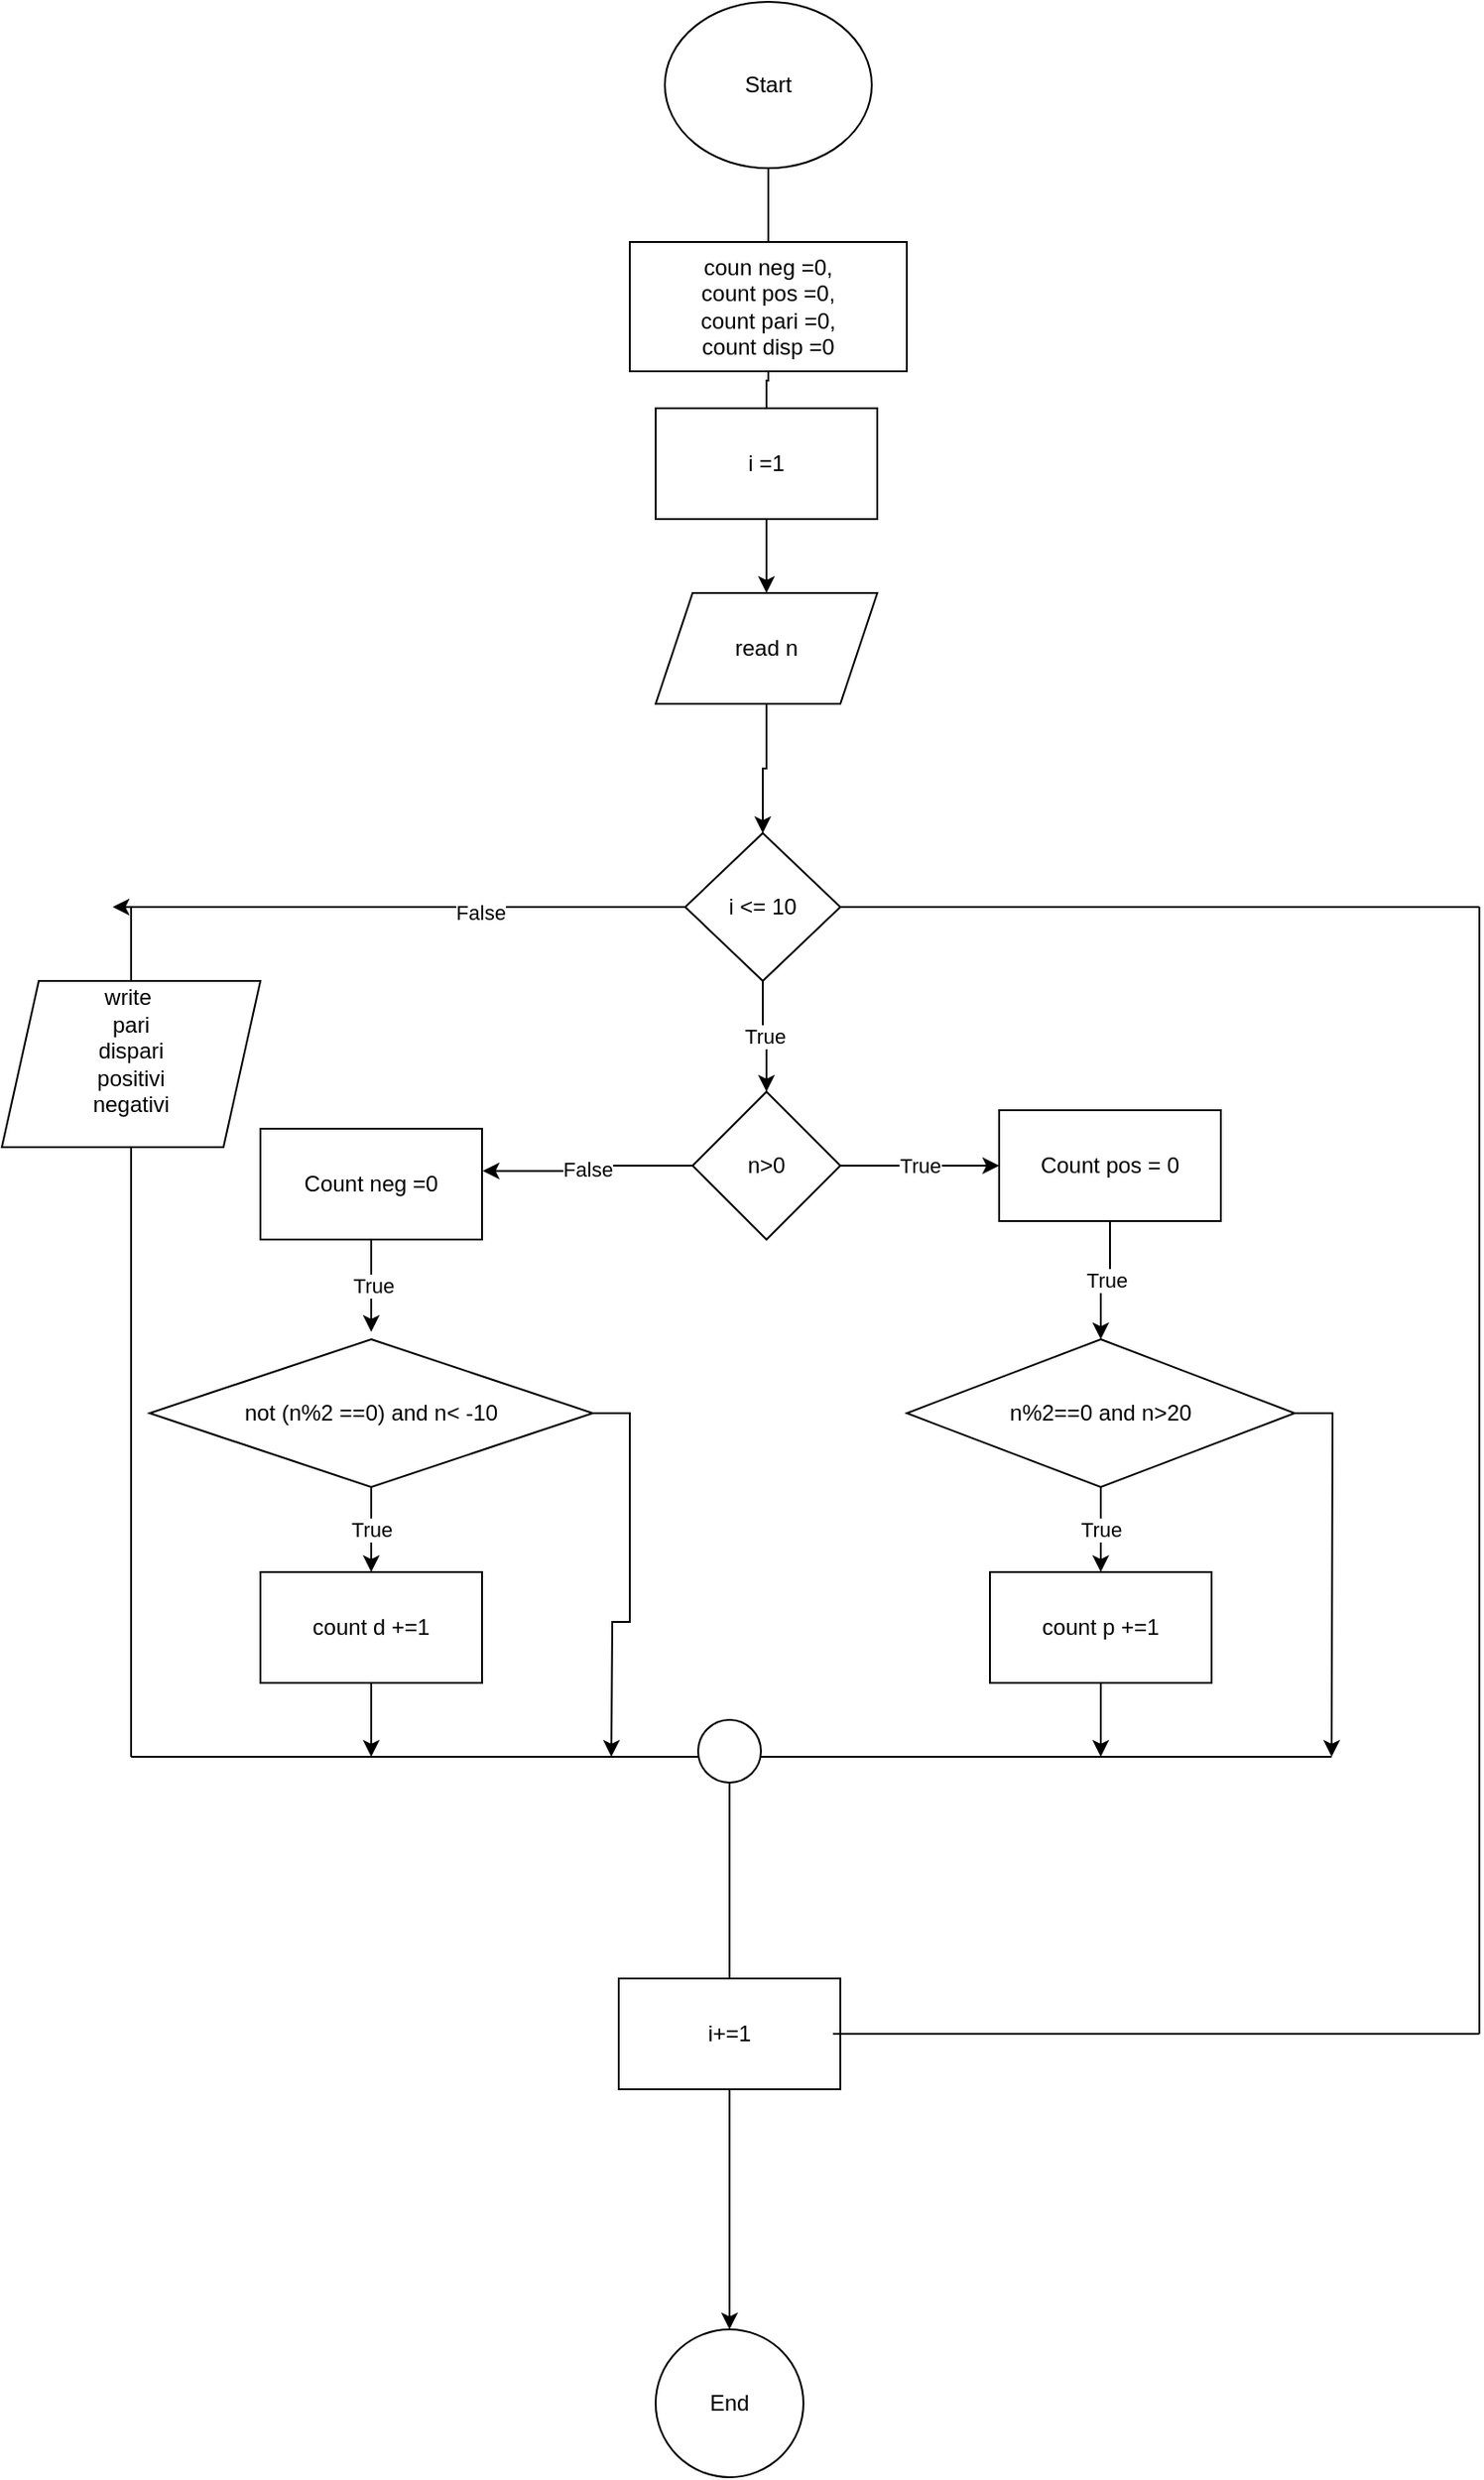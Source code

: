 <mxfile version="26.0.10">
  <diagram name="Pagina-1" id="e4h8mPv8OiZ0_XORUbIF">
    <mxGraphModel dx="1000" dy="1699" grid="1" gridSize="10" guides="1" tooltips="1" connect="1" arrows="1" fold="1" page="1" pageScale="1" pageWidth="827" pageHeight="1169" math="0" shadow="0">
      <root>
        <mxCell id="0" />
        <mxCell id="1" parent="0" />
        <mxCell id="JRqboRrcjH9pOQVbMiWF-3" style="edgeStyle=orthogonalEdgeStyle;rounded=0;orthogonalLoop=1;jettySize=auto;html=1;exitX=0.5;exitY=1;exitDx=0;exitDy=0;entryX=0.5;entryY=0;entryDx=0;entryDy=0;" edge="1" parent="1" source="JRqboRrcjH9pOQVbMiWF-1" target="JRqboRrcjH9pOQVbMiWF-2">
          <mxGeometry relative="1" as="geometry" />
        </mxCell>
        <mxCell id="JRqboRrcjH9pOQVbMiWF-1" value="Start" style="ellipse;whiteSpace=wrap;html=1;" vertex="1" parent="1">
          <mxGeometry x="359" y="-220" width="112" height="90" as="geometry" />
        </mxCell>
        <mxCell id="JRqboRrcjH9pOQVbMiWF-6" style="edgeStyle=orthogonalEdgeStyle;rounded=0;orthogonalLoop=1;jettySize=auto;html=1;" edge="1" parent="1" source="JRqboRrcjH9pOQVbMiWF-2" target="JRqboRrcjH9pOQVbMiWF-4">
          <mxGeometry relative="1" as="geometry" />
        </mxCell>
        <mxCell id="JRqboRrcjH9pOQVbMiWF-2" value="read n" style="shape=parallelogram;perimeter=parallelogramPerimeter;whiteSpace=wrap;html=1;fixedSize=1;" vertex="1" parent="1">
          <mxGeometry x="354" y="100" width="120" height="60" as="geometry" />
        </mxCell>
        <mxCell id="JRqboRrcjH9pOQVbMiWF-7" value="True" style="edgeStyle=orthogonalEdgeStyle;rounded=0;orthogonalLoop=1;jettySize=auto;html=1;exitX=0.5;exitY=1;exitDx=0;exitDy=0;entryX=0.5;entryY=0;entryDx=0;entryDy=0;" edge="1" parent="1" source="JRqboRrcjH9pOQVbMiWF-4" target="JRqboRrcjH9pOQVbMiWF-5">
          <mxGeometry relative="1" as="geometry" />
        </mxCell>
        <mxCell id="JRqboRrcjH9pOQVbMiWF-9" style="edgeStyle=orthogonalEdgeStyle;rounded=0;orthogonalLoop=1;jettySize=auto;html=1;" edge="1" parent="1" source="JRqboRrcjH9pOQVbMiWF-4">
          <mxGeometry relative="1" as="geometry">
            <mxPoint x="60" y="270" as="targetPoint" />
          </mxGeometry>
        </mxCell>
        <mxCell id="JRqboRrcjH9pOQVbMiWF-10" value="False" style="edgeLabel;html=1;align=center;verticalAlign=middle;resizable=0;points=[];" vertex="1" connectable="0" parent="JRqboRrcjH9pOQVbMiWF-9">
          <mxGeometry x="-0.284" y="3" relative="1" as="geometry">
            <mxPoint as="offset" />
          </mxGeometry>
        </mxCell>
        <mxCell id="JRqboRrcjH9pOQVbMiWF-4" value="i &amp;lt;= 10" style="rhombus;whiteSpace=wrap;html=1;" vertex="1" parent="1">
          <mxGeometry x="370" y="230" width="84" height="80" as="geometry" />
        </mxCell>
        <mxCell id="JRqboRrcjH9pOQVbMiWF-14" value="True" style="edgeStyle=orthogonalEdgeStyle;rounded=0;orthogonalLoop=1;jettySize=auto;html=1;" edge="1" parent="1" source="JRqboRrcjH9pOQVbMiWF-5" target="JRqboRrcjH9pOQVbMiWF-11">
          <mxGeometry relative="1" as="geometry" />
        </mxCell>
        <mxCell id="JRqboRrcjH9pOQVbMiWF-5" value="n&amp;gt;0" style="rhombus;whiteSpace=wrap;html=1;" vertex="1" parent="1">
          <mxGeometry x="374" y="370" width="80" height="80" as="geometry" />
        </mxCell>
        <mxCell id="JRqboRrcjH9pOQVbMiWF-19" value="True" style="edgeStyle=orthogonalEdgeStyle;rounded=0;orthogonalLoop=1;jettySize=auto;html=1;entryX=0.5;entryY=0;entryDx=0;entryDy=0;" edge="1" parent="1" source="JRqboRrcjH9pOQVbMiWF-11" target="JRqboRrcjH9pOQVbMiWF-16">
          <mxGeometry relative="1" as="geometry" />
        </mxCell>
        <mxCell id="JRqboRrcjH9pOQVbMiWF-11" value="Count pos = 0" style="rounded=0;whiteSpace=wrap;html=1;" vertex="1" parent="1">
          <mxGeometry x="540" y="380" width="120" height="60" as="geometry" />
        </mxCell>
        <mxCell id="JRqboRrcjH9pOQVbMiWF-18" value="True" style="edgeStyle=orthogonalEdgeStyle;rounded=0;orthogonalLoop=1;jettySize=auto;html=1;" edge="1" parent="1" source="JRqboRrcjH9pOQVbMiWF-12">
          <mxGeometry relative="1" as="geometry">
            <mxPoint x="200" y="500" as="targetPoint" />
          </mxGeometry>
        </mxCell>
        <mxCell id="JRqboRrcjH9pOQVbMiWF-12" value="Count neg =0" style="rounded=0;whiteSpace=wrap;html=1;" vertex="1" parent="1">
          <mxGeometry x="140" y="390" width="120" height="60" as="geometry" />
        </mxCell>
        <mxCell id="JRqboRrcjH9pOQVbMiWF-13" value="False" style="edgeStyle=orthogonalEdgeStyle;rounded=0;orthogonalLoop=1;jettySize=auto;html=1;entryX=1.003;entryY=0.381;entryDx=0;entryDy=0;entryPerimeter=0;" edge="1" parent="1" source="JRqboRrcjH9pOQVbMiWF-5" target="JRqboRrcjH9pOQVbMiWF-12">
          <mxGeometry relative="1" as="geometry" />
        </mxCell>
        <mxCell id="JRqboRrcjH9pOQVbMiWF-36" value="True" style="edgeStyle=orthogonalEdgeStyle;rounded=0;orthogonalLoop=1;jettySize=auto;html=1;" edge="1" parent="1" source="JRqboRrcjH9pOQVbMiWF-15" target="JRqboRrcjH9pOQVbMiWF-20">
          <mxGeometry relative="1" as="geometry" />
        </mxCell>
        <mxCell id="JRqboRrcjH9pOQVbMiWF-46" style="edgeStyle=orthogonalEdgeStyle;rounded=0;orthogonalLoop=1;jettySize=auto;html=1;" edge="1" parent="1" source="JRqboRrcjH9pOQVbMiWF-15">
          <mxGeometry relative="1" as="geometry">
            <mxPoint x="330" y="730" as="targetPoint" />
          </mxGeometry>
        </mxCell>
        <mxCell id="JRqboRrcjH9pOQVbMiWF-15" value="not (n%2 ==0) and n&amp;lt; -10" style="rhombus;whiteSpace=wrap;html=1;" vertex="1" parent="1">
          <mxGeometry x="80" y="504" width="240" height="80" as="geometry" />
        </mxCell>
        <mxCell id="JRqboRrcjH9pOQVbMiWF-37" value="True" style="edgeStyle=orthogonalEdgeStyle;rounded=0;orthogonalLoop=1;jettySize=auto;html=1;exitX=0.5;exitY=1;exitDx=0;exitDy=0;entryX=0.5;entryY=0;entryDx=0;entryDy=0;" edge="1" parent="1" source="JRqboRrcjH9pOQVbMiWF-16" target="JRqboRrcjH9pOQVbMiWF-21">
          <mxGeometry relative="1" as="geometry" />
        </mxCell>
        <mxCell id="JRqboRrcjH9pOQVbMiWF-47" style="edgeStyle=orthogonalEdgeStyle;rounded=0;orthogonalLoop=1;jettySize=auto;html=1;exitX=1;exitY=0.5;exitDx=0;exitDy=0;" edge="1" parent="1" source="JRqboRrcjH9pOQVbMiWF-16">
          <mxGeometry relative="1" as="geometry">
            <mxPoint x="720" y="730" as="targetPoint" />
          </mxGeometry>
        </mxCell>
        <mxCell id="JRqboRrcjH9pOQVbMiWF-16" value="n%2==0 and n&amp;gt;20" style="rhombus;whiteSpace=wrap;html=1;" vertex="1" parent="1">
          <mxGeometry x="490" y="504" width="210" height="80" as="geometry" />
        </mxCell>
        <mxCell id="JRqboRrcjH9pOQVbMiWF-23" style="edgeStyle=orthogonalEdgeStyle;rounded=0;orthogonalLoop=1;jettySize=auto;html=1;" edge="1" parent="1" source="JRqboRrcjH9pOQVbMiWF-20">
          <mxGeometry relative="1" as="geometry">
            <mxPoint x="200" y="730" as="targetPoint" />
          </mxGeometry>
        </mxCell>
        <mxCell id="JRqboRrcjH9pOQVbMiWF-20" value="count d +=1" style="rounded=0;whiteSpace=wrap;html=1;" vertex="1" parent="1">
          <mxGeometry x="140" y="630" width="120" height="60" as="geometry" />
        </mxCell>
        <mxCell id="JRqboRrcjH9pOQVbMiWF-24" style="edgeStyle=orthogonalEdgeStyle;rounded=0;orthogonalLoop=1;jettySize=auto;html=1;exitX=0.5;exitY=1;exitDx=0;exitDy=0;" edge="1" parent="1" source="JRqboRrcjH9pOQVbMiWF-21">
          <mxGeometry relative="1" as="geometry">
            <mxPoint x="595" y="730" as="targetPoint" />
          </mxGeometry>
        </mxCell>
        <mxCell id="JRqboRrcjH9pOQVbMiWF-21" value="count p +=1" style="rounded=0;whiteSpace=wrap;html=1;" vertex="1" parent="1">
          <mxGeometry x="535" y="630" width="120" height="60" as="geometry" />
        </mxCell>
        <mxCell id="JRqboRrcjH9pOQVbMiWF-25" value="End" style="ellipse;whiteSpace=wrap;html=1;aspect=fixed;" vertex="1" parent="1">
          <mxGeometry x="354" y="1040" width="80" height="80" as="geometry" />
        </mxCell>
        <mxCell id="JRqboRrcjH9pOQVbMiWF-26" value="" style="endArrow=none;html=1;rounded=0;" edge="1" parent="1">
          <mxGeometry width="50" height="50" relative="1" as="geometry">
            <mxPoint x="200" y="730" as="sourcePoint" />
            <mxPoint x="720" y="730" as="targetPoint" />
            <Array as="points">
              <mxPoint x="390" y="730" />
            </Array>
          </mxGeometry>
        </mxCell>
        <mxCell id="JRqboRrcjH9pOQVbMiWF-30" style="edgeStyle=orthogonalEdgeStyle;rounded=0;orthogonalLoop=1;jettySize=auto;html=1;" edge="1" parent="1" source="JRqboRrcjH9pOQVbMiWF-29" target="JRqboRrcjH9pOQVbMiWF-25">
          <mxGeometry relative="1" as="geometry">
            <mxPoint x="394" y="840" as="targetPoint" />
          </mxGeometry>
        </mxCell>
        <mxCell id="JRqboRrcjH9pOQVbMiWF-29" value="" style="ellipse;whiteSpace=wrap;html=1;aspect=fixed;" vertex="1" parent="1">
          <mxGeometry x="377" y="710" width="34" height="34" as="geometry" />
        </mxCell>
        <mxCell id="JRqboRrcjH9pOQVbMiWF-32" value="" style="endArrow=none;html=1;rounded=0;" edge="1" parent="1" source="JRqboRrcjH9pOQVbMiWF-40">
          <mxGeometry width="50" height="50" relative="1" as="geometry">
            <mxPoint x="70" y="730" as="sourcePoint" />
            <mxPoint x="70" y="270" as="targetPoint" />
          </mxGeometry>
        </mxCell>
        <mxCell id="JRqboRrcjH9pOQVbMiWF-34" value="" style="endArrow=none;html=1;rounded=0;" edge="1" parent="1">
          <mxGeometry width="50" height="50" relative="1" as="geometry">
            <mxPoint x="70" y="730" as="sourcePoint" />
            <mxPoint x="200" y="730" as="targetPoint" />
          </mxGeometry>
        </mxCell>
        <mxCell id="JRqboRrcjH9pOQVbMiWF-38" value="coun neg =0,&lt;div&gt;count pos =0,&lt;/div&gt;&lt;div&gt;count pari =0,&lt;/div&gt;&lt;div&gt;count disp =0&lt;/div&gt;" style="rounded=0;whiteSpace=wrap;html=1;" vertex="1" parent="1">
          <mxGeometry x="340" y="-90" width="150" height="70" as="geometry" />
        </mxCell>
        <mxCell id="JRqboRrcjH9pOQVbMiWF-39" value="i =1" style="rounded=0;whiteSpace=wrap;html=1;" vertex="1" parent="1">
          <mxGeometry x="354" width="120" height="60" as="geometry" />
        </mxCell>
        <mxCell id="JRqboRrcjH9pOQVbMiWF-48" value="i+=1" style="rounded=0;whiteSpace=wrap;html=1;" vertex="1" parent="1">
          <mxGeometry x="334" y="850" width="120" height="60" as="geometry" />
        </mxCell>
        <mxCell id="JRqboRrcjH9pOQVbMiWF-49" value="" style="endArrow=none;html=1;rounded=0;" edge="1" parent="1">
          <mxGeometry width="50" height="50" relative="1" as="geometry">
            <mxPoint x="450" y="880" as="sourcePoint" />
            <mxPoint x="800" y="880" as="targetPoint" />
          </mxGeometry>
        </mxCell>
        <mxCell id="JRqboRrcjH9pOQVbMiWF-50" value="" style="endArrow=none;html=1;rounded=0;" edge="1" parent="1">
          <mxGeometry width="50" height="50" relative="1" as="geometry">
            <mxPoint x="800" y="880" as="sourcePoint" />
            <mxPoint x="800" y="270" as="targetPoint" />
          </mxGeometry>
        </mxCell>
        <mxCell id="JRqboRrcjH9pOQVbMiWF-51" value="" style="endArrow=none;html=1;rounded=0;exitX=1;exitY=0.5;exitDx=0;exitDy=0;" edge="1" parent="1" source="JRqboRrcjH9pOQVbMiWF-4">
          <mxGeometry width="50" height="50" relative="1" as="geometry">
            <mxPoint x="750" y="320" as="sourcePoint" />
            <mxPoint x="800" y="270" as="targetPoint" />
          </mxGeometry>
        </mxCell>
        <mxCell id="JRqboRrcjH9pOQVbMiWF-52" value="" style="endArrow=none;html=1;rounded=0;" edge="1" parent="1" target="JRqboRrcjH9pOQVbMiWF-40">
          <mxGeometry width="50" height="50" relative="1" as="geometry">
            <mxPoint x="70" y="730" as="sourcePoint" />
            <mxPoint x="70" y="270" as="targetPoint" />
          </mxGeometry>
        </mxCell>
        <mxCell id="JRqboRrcjH9pOQVbMiWF-40" value="write&amp;nbsp;&lt;div&gt;pari&lt;/div&gt;&lt;div&gt;dispari&lt;/div&gt;&lt;div&gt;positivi&lt;/div&gt;&lt;div&gt;negativi&lt;/div&gt;&lt;div&gt;&lt;br&gt;&lt;/div&gt;" style="shape=parallelogram;perimeter=parallelogramPerimeter;whiteSpace=wrap;html=1;fixedSize=1;" vertex="1" parent="1">
          <mxGeometry y="310" width="140" height="90" as="geometry" />
        </mxCell>
      </root>
    </mxGraphModel>
  </diagram>
</mxfile>
